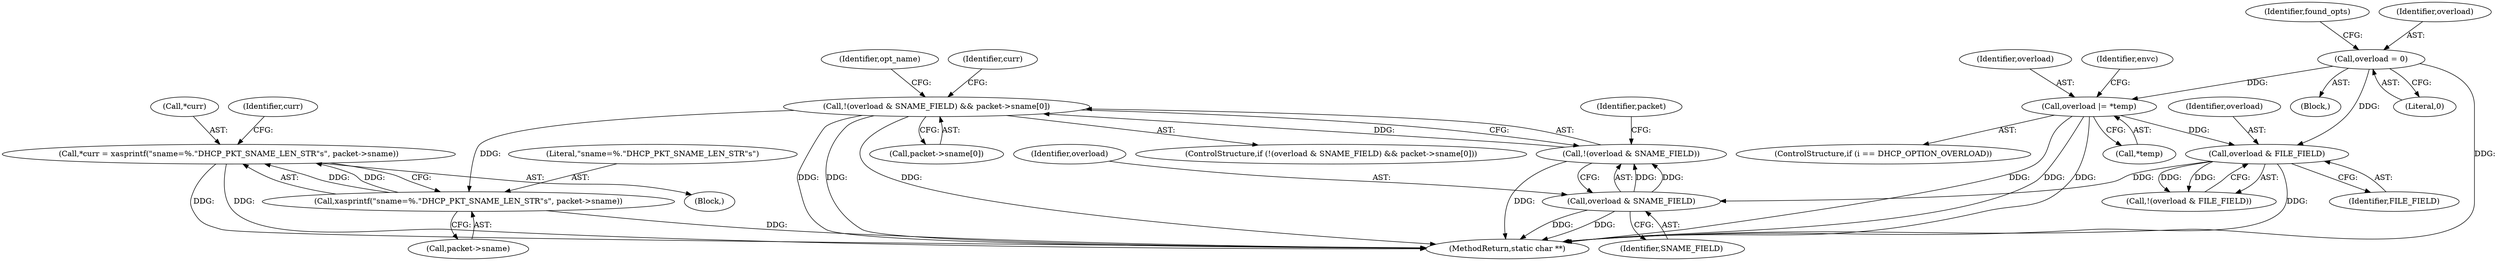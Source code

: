 digraph "0_busybox_74d9f1ba37010face4bd1449df4d60dd84450b06_0@API" {
"1000289" [label="(Call,*curr = xasprintf(\"sname=%.\"DHCP_PKT_SNAME_LEN_STR\"s\", packet->sname))"];
"1000292" [label="(Call,xasprintf(\"sname=%.\"DHCP_PKT_SNAME_LEN_STR\"s\", packet->sname))"];
"1000278" [label="(Call,!(overload & SNAME_FIELD) && packet->sname[0])"];
"1000279" [label="(Call,!(overload & SNAME_FIELD))"];
"1000280" [label="(Call,overload & SNAME_FIELD)"];
"1000256" [label="(Call,overload & FILE_FIELD)"];
"1000125" [label="(Call,overload = 0)"];
"1000162" [label="(Call,overload |= *temp)"];
"1000290" [label="(Call,*curr)"];
"1000256" [label="(Call,overload & FILE_FIELD)"];
"1000130" [label="(Identifier,found_opts)"];
"1000283" [label="(Call,packet->sname[0])"];
"1000300" [label="(Identifier,curr)"];
"1000302" [label="(Identifier,opt_name)"];
"1000277" [label="(ControlStructure,if (!(overload & SNAME_FIELD) && packet->sname[0]))"];
"1000278" [label="(Call,!(overload & SNAME_FIELD) && packet->sname[0])"];
"1000285" [label="(Identifier,packet)"];
"1000257" [label="(Identifier,overload)"];
"1000258" [label="(Identifier,FILE_FIELD)"];
"1000282" [label="(Identifier,SNAME_FIELD)"];
"1000164" [label="(Call,*temp)"];
"1000163" [label="(Identifier,overload)"];
"1000162" [label="(Call,overload |= *temp)"];
"1000288" [label="(Block,)"];
"1000126" [label="(Identifier,overload)"];
"1000294" [label="(Call,packet->sname)"];
"1000293" [label="(Literal,\"sname=%.\"DHCP_PKT_SNAME_LEN_STR\"s\")"];
"1000127" [label="(Literal,0)"];
"1000292" [label="(Call,xasprintf(\"sname=%.\"DHCP_PKT_SNAME_LEN_STR\"s\", packet->sname))"];
"1000125" [label="(Call,overload = 0)"];
"1000281" [label="(Identifier,overload)"];
"1000117" [label="(Block,)"];
"1000255" [label="(Call,!(overload & FILE_FIELD))"];
"1000289" [label="(Call,*curr = xasprintf(\"sname=%.\"DHCP_PKT_SNAME_LEN_STR\"s\", packet->sname))"];
"1000174" [label="(Identifier,envc)"];
"1000158" [label="(ControlStructure,if (i == DHCP_OPTION_OVERLOAD))"];
"1000291" [label="(Identifier,curr)"];
"1000280" [label="(Call,overload & SNAME_FIELD)"];
"1000279" [label="(Call,!(overload & SNAME_FIELD))"];
"1000479" [label="(MethodReturn,static char **)"];
"1000289" -> "1000288"  [label="AST: "];
"1000289" -> "1000292"  [label="CFG: "];
"1000290" -> "1000289"  [label="AST: "];
"1000292" -> "1000289"  [label="AST: "];
"1000300" -> "1000289"  [label="CFG: "];
"1000289" -> "1000479"  [label="DDG: "];
"1000289" -> "1000479"  [label="DDG: "];
"1000292" -> "1000289"  [label="DDG: "];
"1000292" -> "1000289"  [label="DDG: "];
"1000292" -> "1000294"  [label="CFG: "];
"1000293" -> "1000292"  [label="AST: "];
"1000294" -> "1000292"  [label="AST: "];
"1000292" -> "1000479"  [label="DDG: "];
"1000278" -> "1000292"  [label="DDG: "];
"1000278" -> "1000277"  [label="AST: "];
"1000278" -> "1000279"  [label="CFG: "];
"1000278" -> "1000283"  [label="CFG: "];
"1000279" -> "1000278"  [label="AST: "];
"1000283" -> "1000278"  [label="AST: "];
"1000291" -> "1000278"  [label="CFG: "];
"1000302" -> "1000278"  [label="CFG: "];
"1000278" -> "1000479"  [label="DDG: "];
"1000278" -> "1000479"  [label="DDG: "];
"1000278" -> "1000479"  [label="DDG: "];
"1000279" -> "1000278"  [label="DDG: "];
"1000279" -> "1000280"  [label="CFG: "];
"1000280" -> "1000279"  [label="AST: "];
"1000285" -> "1000279"  [label="CFG: "];
"1000279" -> "1000479"  [label="DDG: "];
"1000280" -> "1000279"  [label="DDG: "];
"1000280" -> "1000279"  [label="DDG: "];
"1000280" -> "1000282"  [label="CFG: "];
"1000281" -> "1000280"  [label="AST: "];
"1000282" -> "1000280"  [label="AST: "];
"1000280" -> "1000479"  [label="DDG: "];
"1000280" -> "1000479"  [label="DDG: "];
"1000256" -> "1000280"  [label="DDG: "];
"1000256" -> "1000255"  [label="AST: "];
"1000256" -> "1000258"  [label="CFG: "];
"1000257" -> "1000256"  [label="AST: "];
"1000258" -> "1000256"  [label="AST: "];
"1000255" -> "1000256"  [label="CFG: "];
"1000256" -> "1000479"  [label="DDG: "];
"1000256" -> "1000255"  [label="DDG: "];
"1000256" -> "1000255"  [label="DDG: "];
"1000125" -> "1000256"  [label="DDG: "];
"1000162" -> "1000256"  [label="DDG: "];
"1000125" -> "1000117"  [label="AST: "];
"1000125" -> "1000127"  [label="CFG: "];
"1000126" -> "1000125"  [label="AST: "];
"1000127" -> "1000125"  [label="AST: "];
"1000130" -> "1000125"  [label="CFG: "];
"1000125" -> "1000479"  [label="DDG: "];
"1000125" -> "1000162"  [label="DDG: "];
"1000162" -> "1000158"  [label="AST: "];
"1000162" -> "1000164"  [label="CFG: "];
"1000163" -> "1000162"  [label="AST: "];
"1000164" -> "1000162"  [label="AST: "];
"1000174" -> "1000162"  [label="CFG: "];
"1000162" -> "1000479"  [label="DDG: "];
"1000162" -> "1000479"  [label="DDG: "];
"1000162" -> "1000479"  [label="DDG: "];
}
